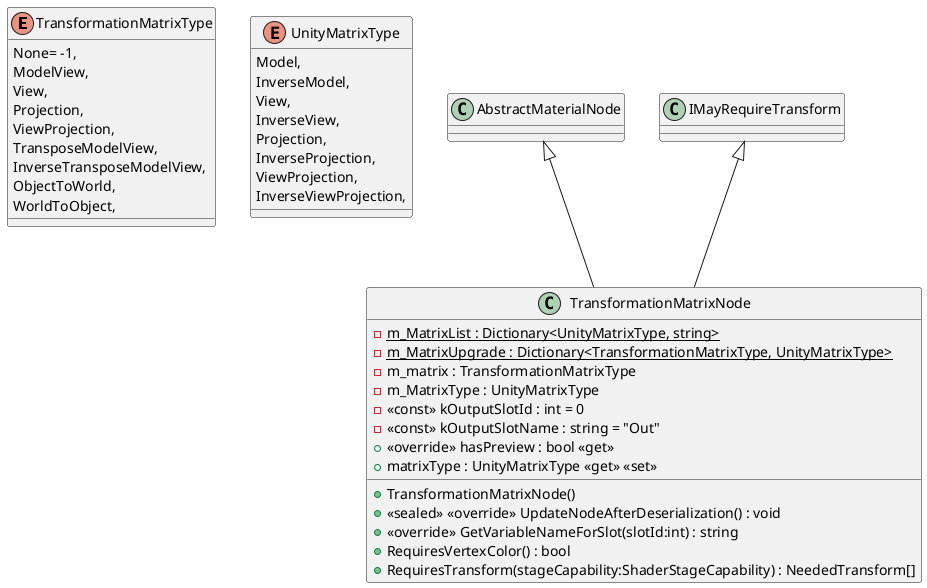 @startuml
enum TransformationMatrixType {
    None= -1,
    ModelView,
    View,
    Projection,
    ViewProjection,
    TransposeModelView,
    InverseTransposeModelView,
    ObjectToWorld,
    WorldToObject,
}
enum UnityMatrixType {
    Model,
    InverseModel,
    View,
    InverseView,
    Projection,
    InverseProjection,
    ViewProjection,
    InverseViewProjection,
}
class TransformationMatrixNode {
    {static} - m_MatrixList : Dictionary<UnityMatrixType, string>
    {static} - m_MatrixUpgrade : Dictionary<TransformationMatrixType, UnityMatrixType>
    - m_matrix : TransformationMatrixType
    - m_MatrixType : UnityMatrixType
    - <<const>> kOutputSlotId : int = 0
    - <<const>> kOutputSlotName : string = "Out"
    + <<override>> hasPreview : bool <<get>>
    + matrixType : UnityMatrixType <<get>> <<set>>
    + TransformationMatrixNode()
    + <<sealed>> <<override>> UpdateNodeAfterDeserialization() : void
    + <<override>> GetVariableNameForSlot(slotId:int) : string
    + RequiresVertexColor() : bool
    + RequiresTransform(stageCapability:ShaderStageCapability) : NeededTransform[]
}
AbstractMaterialNode <|-- TransformationMatrixNode
IMayRequireTransform <|-- TransformationMatrixNode
@enduml

